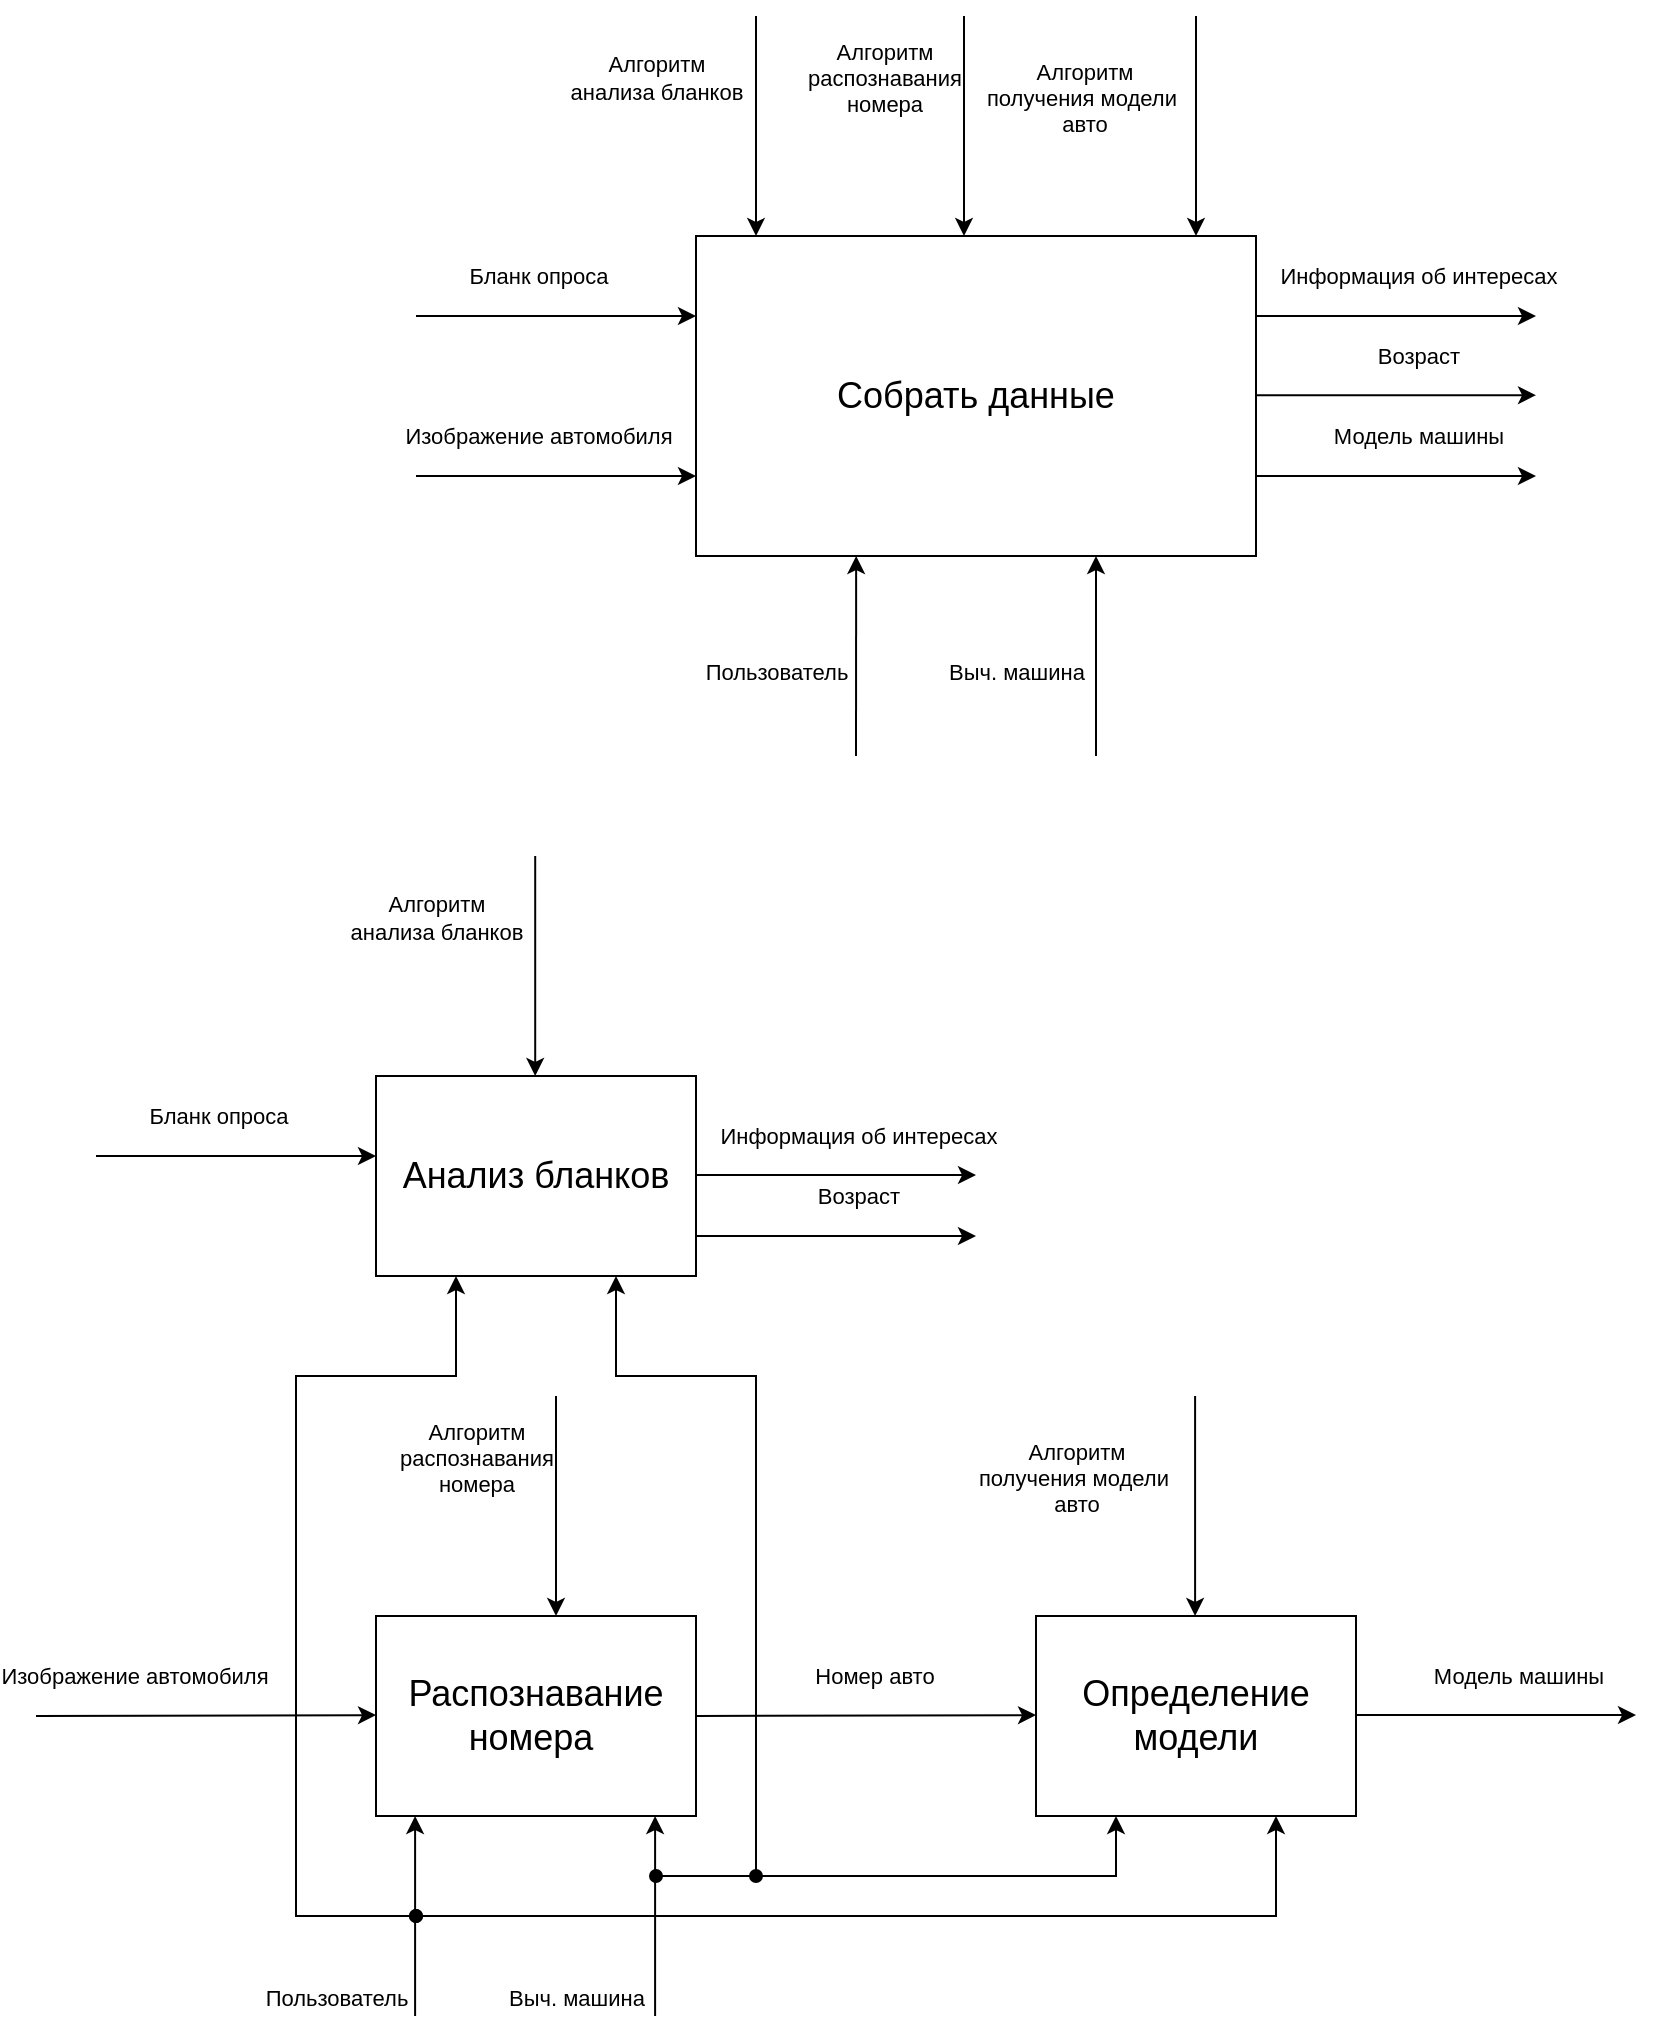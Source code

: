 <mxfile version="24.2.5" type="device">
  <diagram name="Страница — 1" id="YGaJgQn0fWOW3K1h46eJ">
    <mxGraphModel dx="1408" dy="683" grid="1" gridSize="10" guides="1" tooltips="1" connect="1" arrows="1" fold="1" page="1" pageScale="1" pageWidth="827" pageHeight="1169" math="0" shadow="0">
      <root>
        <mxCell id="0" />
        <mxCell id="1" parent="0" />
        <mxCell id="YWejvrZKTuz8gABWBTdF-1" value="&lt;font style=&quot;font-size: 18px;&quot;&gt;Собрать данные&lt;/font&gt;" style="rounded=0;whiteSpace=wrap;html=1;" vertex="1" parent="1">
          <mxGeometry x="280" y="200" width="280" height="160" as="geometry" />
        </mxCell>
        <mxCell id="YWejvrZKTuz8gABWBTdF-2" value="" style="endArrow=classic;html=1;rounded=0;entryX=0;entryY=0.25;entryDx=0;entryDy=0;" edge="1" parent="1" target="YWejvrZKTuz8gABWBTdF-1">
          <mxGeometry width="50" height="50" relative="1" as="geometry">
            <mxPoint x="140" y="240" as="sourcePoint" />
            <mxPoint x="190" y="210" as="targetPoint" />
          </mxGeometry>
        </mxCell>
        <mxCell id="YWejvrZKTuz8gABWBTdF-3" value="Бланк опроса" style="edgeLabel;html=1;align=center;verticalAlign=middle;resizable=0;points=[];" vertex="1" connectable="0" parent="YWejvrZKTuz8gABWBTdF-2">
          <mxGeometry x="-0.481" relative="1" as="geometry">
            <mxPoint x="24" y="-20" as="offset" />
          </mxGeometry>
        </mxCell>
        <mxCell id="YWejvrZKTuz8gABWBTdF-4" value="" style="endArrow=classic;html=1;rounded=0;entryX=0;entryY=0.25;entryDx=0;entryDy=0;" edge="1" parent="1">
          <mxGeometry width="50" height="50" relative="1" as="geometry">
            <mxPoint x="140" y="320" as="sourcePoint" />
            <mxPoint x="280" y="320" as="targetPoint" />
          </mxGeometry>
        </mxCell>
        <mxCell id="YWejvrZKTuz8gABWBTdF-5" value="Изображение автомобиля" style="edgeLabel;html=1;align=center;verticalAlign=middle;resizable=0;points=[];" vertex="1" connectable="0" parent="YWejvrZKTuz8gABWBTdF-4">
          <mxGeometry x="-0.481" relative="1" as="geometry">
            <mxPoint x="24" y="-20" as="offset" />
          </mxGeometry>
        </mxCell>
        <mxCell id="YWejvrZKTuz8gABWBTdF-6" value="" style="endArrow=classic;html=1;rounded=0;entryX=0;entryY=0.25;entryDx=0;entryDy=0;" edge="1" parent="1">
          <mxGeometry width="50" height="50" relative="1" as="geometry">
            <mxPoint x="560" y="240" as="sourcePoint" />
            <mxPoint x="700" y="240" as="targetPoint" />
          </mxGeometry>
        </mxCell>
        <mxCell id="YWejvrZKTuz8gABWBTdF-7" value="Информация об интересах" style="edgeLabel;html=1;align=center;verticalAlign=middle;resizable=0;points=[];" vertex="1" connectable="0" parent="YWejvrZKTuz8gABWBTdF-6">
          <mxGeometry x="-0.481" relative="1" as="geometry">
            <mxPoint x="44" y="-20" as="offset" />
          </mxGeometry>
        </mxCell>
        <mxCell id="YWejvrZKTuz8gABWBTdF-8" value="" style="endArrow=classic;html=1;rounded=0;entryX=0;entryY=0.25;entryDx=0;entryDy=0;" edge="1" parent="1">
          <mxGeometry width="50" height="50" relative="1" as="geometry">
            <mxPoint x="560" y="320" as="sourcePoint" />
            <mxPoint x="700" y="320" as="targetPoint" />
          </mxGeometry>
        </mxCell>
        <mxCell id="YWejvrZKTuz8gABWBTdF-9" value="Модель машины" style="edgeLabel;html=1;align=center;verticalAlign=middle;resizable=0;points=[];" vertex="1" connectable="0" parent="YWejvrZKTuz8gABWBTdF-8">
          <mxGeometry x="-0.481" relative="1" as="geometry">
            <mxPoint x="44" y="-20" as="offset" />
          </mxGeometry>
        </mxCell>
        <mxCell id="YWejvrZKTuz8gABWBTdF-10" value="" style="endArrow=classic;html=1;rounded=0;entryX=0.286;entryY=1;entryDx=0;entryDy=0;entryPerimeter=0;" edge="1" parent="1" target="YWejvrZKTuz8gABWBTdF-1">
          <mxGeometry width="50" height="50" relative="1" as="geometry">
            <mxPoint x="360" y="460" as="sourcePoint" />
            <mxPoint x="360" y="410" as="targetPoint" />
          </mxGeometry>
        </mxCell>
        <mxCell id="YWejvrZKTuz8gABWBTdF-11" value="Пользователь" style="edgeLabel;html=1;align=center;verticalAlign=middle;resizable=0;points=[];" vertex="1" connectable="0" parent="YWejvrZKTuz8gABWBTdF-10">
          <mxGeometry x="-0.147" y="-1" relative="1" as="geometry">
            <mxPoint x="-41" as="offset" />
          </mxGeometry>
        </mxCell>
        <mxCell id="YWejvrZKTuz8gABWBTdF-12" value="" style="endArrow=classic;html=1;rounded=0;entryX=0.286;entryY=1;entryDx=0;entryDy=0;entryPerimeter=0;" edge="1" parent="1">
          <mxGeometry width="50" height="50" relative="1" as="geometry">
            <mxPoint x="480" y="460" as="sourcePoint" />
            <mxPoint x="480" y="360" as="targetPoint" />
          </mxGeometry>
        </mxCell>
        <mxCell id="YWejvrZKTuz8gABWBTdF-13" value="Выч. машина" style="edgeLabel;html=1;align=center;verticalAlign=middle;resizable=0;points=[];" vertex="1" connectable="0" parent="YWejvrZKTuz8gABWBTdF-12">
          <mxGeometry x="-0.147" y="-1" relative="1" as="geometry">
            <mxPoint x="-41" as="offset" />
          </mxGeometry>
        </mxCell>
        <mxCell id="YWejvrZKTuz8gABWBTdF-14" value="" style="endArrow=classic;html=1;rounded=0;entryX=0.25;entryY=0;entryDx=0;entryDy=0;" edge="1" parent="1">
          <mxGeometry width="50" height="50" relative="1" as="geometry">
            <mxPoint x="310" y="90" as="sourcePoint" />
            <mxPoint x="310" y="200" as="targetPoint" />
          </mxGeometry>
        </mxCell>
        <mxCell id="YWejvrZKTuz8gABWBTdF-15" value="Алгоритм&lt;div&gt;анализа бланков&lt;/div&gt;" style="edgeLabel;html=1;align=center;verticalAlign=middle;resizable=0;points=[];" vertex="1" connectable="0" parent="YWejvrZKTuz8gABWBTdF-14">
          <mxGeometry x="-0.605" y="-1" relative="1" as="geometry">
            <mxPoint x="-49" y="9" as="offset" />
          </mxGeometry>
        </mxCell>
        <mxCell id="YWejvrZKTuz8gABWBTdF-16" value="" style="endArrow=classic;html=1;rounded=0;entryX=0.25;entryY=0;entryDx=0;entryDy=0;" edge="1" parent="1">
          <mxGeometry width="50" height="50" relative="1" as="geometry">
            <mxPoint x="414" y="90" as="sourcePoint" />
            <mxPoint x="414" y="200" as="targetPoint" />
          </mxGeometry>
        </mxCell>
        <mxCell id="YWejvrZKTuz8gABWBTdF-17" value="Алгоритм&lt;div&gt;распознавания&lt;/div&gt;&lt;div&gt;номера&lt;/div&gt;" style="edgeLabel;html=1;align=center;verticalAlign=middle;resizable=0;points=[];" vertex="1" connectable="0" parent="YWejvrZKTuz8gABWBTdF-16">
          <mxGeometry x="-0.605" y="-1" relative="1" as="geometry">
            <mxPoint x="-39" y="9" as="offset" />
          </mxGeometry>
        </mxCell>
        <mxCell id="YWejvrZKTuz8gABWBTdF-18" value="" style="endArrow=classic;html=1;rounded=0;entryX=0.25;entryY=0;entryDx=0;entryDy=0;" edge="1" parent="1">
          <mxGeometry width="50" height="50" relative="1" as="geometry">
            <mxPoint x="530" y="90" as="sourcePoint" />
            <mxPoint x="530" y="200" as="targetPoint" />
          </mxGeometry>
        </mxCell>
        <mxCell id="YWejvrZKTuz8gABWBTdF-19" value="Алгоритм&lt;div&gt;получения модели&amp;nbsp;&lt;/div&gt;&lt;div&gt;авто&lt;/div&gt;" style="edgeLabel;html=1;align=center;verticalAlign=middle;resizable=0;points=[];" vertex="1" connectable="0" parent="YWejvrZKTuz8gABWBTdF-18">
          <mxGeometry x="-0.605" y="-1" relative="1" as="geometry">
            <mxPoint x="-55" y="19" as="offset" />
          </mxGeometry>
        </mxCell>
        <mxCell id="YWejvrZKTuz8gABWBTdF-21" value="&lt;font style=&quot;font-size: 18px;&quot;&gt;Анализ бланков&lt;/font&gt;" style="rounded=0;whiteSpace=wrap;html=1;" vertex="1" parent="1">
          <mxGeometry x="120" y="620" width="160" height="100" as="geometry" />
        </mxCell>
        <mxCell id="YWejvrZKTuz8gABWBTdF-22" value="" style="endArrow=classic;html=1;rounded=0;entryX=0.25;entryY=0;entryDx=0;entryDy=0;" edge="1" parent="1">
          <mxGeometry width="50" height="50" relative="1" as="geometry">
            <mxPoint x="199.6" y="510" as="sourcePoint" />
            <mxPoint x="199.6" y="620" as="targetPoint" />
          </mxGeometry>
        </mxCell>
        <mxCell id="YWejvrZKTuz8gABWBTdF-23" value="Алгоритм&lt;div&gt;анализа бланков&lt;/div&gt;" style="edgeLabel;html=1;align=center;verticalAlign=middle;resizable=0;points=[];" vertex="1" connectable="0" parent="YWejvrZKTuz8gABWBTdF-22">
          <mxGeometry x="-0.605" y="-1" relative="1" as="geometry">
            <mxPoint x="-49" y="9" as="offset" />
          </mxGeometry>
        </mxCell>
        <mxCell id="YWejvrZKTuz8gABWBTdF-24" value="" style="endArrow=classic;html=1;rounded=0;entryX=0;entryY=0.25;entryDx=0;entryDy=0;" edge="1" parent="1">
          <mxGeometry width="50" height="50" relative="1" as="geometry">
            <mxPoint x="-20" y="660" as="sourcePoint" />
            <mxPoint x="120" y="660" as="targetPoint" />
          </mxGeometry>
        </mxCell>
        <mxCell id="YWejvrZKTuz8gABWBTdF-25" value="Бланк опроса" style="edgeLabel;html=1;align=center;verticalAlign=middle;resizable=0;points=[];" vertex="1" connectable="0" parent="YWejvrZKTuz8gABWBTdF-24">
          <mxGeometry x="-0.481" relative="1" as="geometry">
            <mxPoint x="24" y="-20" as="offset" />
          </mxGeometry>
        </mxCell>
        <mxCell id="YWejvrZKTuz8gABWBTdF-26" value="" style="endArrow=classic;html=1;rounded=0;entryX=0.286;entryY=1;entryDx=0;entryDy=0;entryPerimeter=0;" edge="1" parent="1">
          <mxGeometry width="50" height="50" relative="1" as="geometry">
            <mxPoint x="139.55" y="1090" as="sourcePoint" />
            <mxPoint x="139.55" y="990" as="targetPoint" />
          </mxGeometry>
        </mxCell>
        <mxCell id="YWejvrZKTuz8gABWBTdF-27" value="Пользователь" style="edgeLabel;html=1;align=center;verticalAlign=middle;resizable=0;points=[];" vertex="1" connectable="0" parent="YWejvrZKTuz8gABWBTdF-26">
          <mxGeometry x="-0.147" y="-1" relative="1" as="geometry">
            <mxPoint x="-41" y="33" as="offset" />
          </mxGeometry>
        </mxCell>
        <mxCell id="YWejvrZKTuz8gABWBTdF-28" value="" style="endArrow=classic;html=1;rounded=0;entryX=0.286;entryY=1;entryDx=0;entryDy=0;entryPerimeter=0;" edge="1" parent="1">
          <mxGeometry width="50" height="50" relative="1" as="geometry">
            <mxPoint x="259.55" y="1090" as="sourcePoint" />
            <mxPoint x="259.55" y="990" as="targetPoint" />
          </mxGeometry>
        </mxCell>
        <mxCell id="YWejvrZKTuz8gABWBTdF-29" value="Выч. машина" style="edgeLabel;html=1;align=center;verticalAlign=middle;resizable=0;points=[];" vertex="1" connectable="0" parent="YWejvrZKTuz8gABWBTdF-28">
          <mxGeometry x="-0.147" y="-1" relative="1" as="geometry">
            <mxPoint x="-41" y="33" as="offset" />
          </mxGeometry>
        </mxCell>
        <mxCell id="YWejvrZKTuz8gABWBTdF-30" value="" style="endArrow=classic;html=1;rounded=0;entryX=0;entryY=0.25;entryDx=0;entryDy=0;" edge="1" parent="1">
          <mxGeometry width="50" height="50" relative="1" as="geometry">
            <mxPoint x="280" y="669.55" as="sourcePoint" />
            <mxPoint x="420" y="669.55" as="targetPoint" />
          </mxGeometry>
        </mxCell>
        <mxCell id="YWejvrZKTuz8gABWBTdF-31" value="Информация об интересах" style="edgeLabel;html=1;align=center;verticalAlign=middle;resizable=0;points=[];" vertex="1" connectable="0" parent="YWejvrZKTuz8gABWBTdF-30">
          <mxGeometry x="-0.481" relative="1" as="geometry">
            <mxPoint x="44" y="-20" as="offset" />
          </mxGeometry>
        </mxCell>
        <mxCell id="YWejvrZKTuz8gABWBTdF-32" value="&lt;font style=&quot;font-size: 18px;&quot;&gt;Распознавание&lt;/font&gt;&lt;div&gt;&lt;font style=&quot;font-size: 18px;&quot;&gt;номера&amp;nbsp;&lt;/font&gt;&lt;/div&gt;" style="rounded=0;whiteSpace=wrap;html=1;" vertex="1" parent="1">
          <mxGeometry x="120" y="890" width="160" height="100" as="geometry" />
        </mxCell>
        <mxCell id="YWejvrZKTuz8gABWBTdF-33" value="" style="endArrow=classic;html=1;rounded=0;edgeStyle=orthogonalEdgeStyle;entryX=0.25;entryY=1;entryDx=0;entryDy=0;startArrow=oval;startFill=1;" edge="1" parent="1" target="YWejvrZKTuz8gABWBTdF-21">
          <mxGeometry width="50" height="50" relative="1" as="geometry">
            <mxPoint x="140" y="1040" as="sourcePoint" />
            <mxPoint x="50" y="860" as="targetPoint" />
            <Array as="points">
              <mxPoint x="80" y="1040" />
              <mxPoint x="80" y="770" />
              <mxPoint x="160" y="770" />
            </Array>
          </mxGeometry>
        </mxCell>
        <mxCell id="YWejvrZKTuz8gABWBTdF-34" value="" style="endArrow=classic;html=1;rounded=0;edgeStyle=orthogonalEdgeStyle;startArrow=oval;startFill=1;" edge="1" parent="1">
          <mxGeometry width="50" height="50" relative="1" as="geometry">
            <mxPoint x="260" y="1020" as="sourcePoint" />
            <mxPoint x="240" y="720" as="targetPoint" />
            <Array as="points">
              <mxPoint x="260" y="1020" />
              <mxPoint x="310" y="1020" />
              <mxPoint x="310" y="770" />
              <mxPoint x="240" y="770" />
            </Array>
          </mxGeometry>
        </mxCell>
        <mxCell id="YWejvrZKTuz8gABWBTdF-35" value="" style="endArrow=classic;html=1;rounded=0;entryX=0.25;entryY=0;entryDx=0;entryDy=0;" edge="1" parent="1">
          <mxGeometry width="50" height="50" relative="1" as="geometry">
            <mxPoint x="210" y="780" as="sourcePoint" />
            <mxPoint x="210" y="890" as="targetPoint" />
          </mxGeometry>
        </mxCell>
        <mxCell id="YWejvrZKTuz8gABWBTdF-36" value="Алгоритм&lt;div&gt;распознавания&lt;/div&gt;&lt;div&gt;номера&lt;/div&gt;" style="edgeLabel;html=1;align=center;verticalAlign=middle;resizable=0;points=[];" vertex="1" connectable="0" parent="YWejvrZKTuz8gABWBTdF-35">
          <mxGeometry x="-0.605" y="-1" relative="1" as="geometry">
            <mxPoint x="-39" y="9" as="offset" />
          </mxGeometry>
        </mxCell>
        <mxCell id="YWejvrZKTuz8gABWBTdF-37" value="" style="endArrow=classic;html=1;rounded=0;entryX=0;entryY=0.25;entryDx=0;entryDy=0;" edge="1" parent="1">
          <mxGeometry width="50" height="50" relative="1" as="geometry">
            <mxPoint x="-50" y="940" as="sourcePoint" />
            <mxPoint x="120" y="939.55" as="targetPoint" />
          </mxGeometry>
        </mxCell>
        <mxCell id="YWejvrZKTuz8gABWBTdF-38" value="Изображение автомобиля" style="edgeLabel;html=1;align=center;verticalAlign=middle;resizable=0;points=[];" vertex="1" connectable="0" parent="YWejvrZKTuz8gABWBTdF-37">
          <mxGeometry x="-0.481" relative="1" as="geometry">
            <mxPoint x="5" y="-20" as="offset" />
          </mxGeometry>
        </mxCell>
        <mxCell id="YWejvrZKTuz8gABWBTdF-39" value="" style="endArrow=classic;html=1;rounded=0;entryX=0;entryY=0.25;entryDx=0;entryDy=0;" edge="1" parent="1">
          <mxGeometry width="50" height="50" relative="1" as="geometry">
            <mxPoint x="280" y="940" as="sourcePoint" />
            <mxPoint x="450" y="939.55" as="targetPoint" />
          </mxGeometry>
        </mxCell>
        <mxCell id="YWejvrZKTuz8gABWBTdF-40" value="Номер авто" style="edgeLabel;html=1;align=center;verticalAlign=middle;resizable=0;points=[];" vertex="1" connectable="0" parent="YWejvrZKTuz8gABWBTdF-39">
          <mxGeometry x="-0.481" relative="1" as="geometry">
            <mxPoint x="45" y="-20" as="offset" />
          </mxGeometry>
        </mxCell>
        <mxCell id="YWejvrZKTuz8gABWBTdF-41" value="&lt;span style=&quot;font-size: 18px;&quot;&gt;Определение модели&lt;/span&gt;" style="rounded=0;whiteSpace=wrap;html=1;" vertex="1" parent="1">
          <mxGeometry x="450" y="890" width="160" height="100" as="geometry" />
        </mxCell>
        <mxCell id="YWejvrZKTuz8gABWBTdF-42" value="" style="endArrow=classic;html=1;rounded=0;edgeStyle=orthogonalEdgeStyle;startArrow=oval;startFill=1;entryX=0.25;entryY=1;entryDx=0;entryDy=0;" edge="1" parent="1" target="YWejvrZKTuz8gABWBTdF-41">
          <mxGeometry width="50" height="50" relative="1" as="geometry">
            <mxPoint x="310" y="1020" as="sourcePoint" />
            <mxPoint x="290" y="700" as="targetPoint" />
            <Array as="points">
              <mxPoint x="490" y="1020" />
            </Array>
          </mxGeometry>
        </mxCell>
        <mxCell id="YWejvrZKTuz8gABWBTdF-43" value="" style="endArrow=classic;html=1;rounded=0;edgeStyle=orthogonalEdgeStyle;startArrow=oval;startFill=1;entryX=0.75;entryY=1;entryDx=0;entryDy=0;" edge="1" parent="1" target="YWejvrZKTuz8gABWBTdF-41">
          <mxGeometry width="50" height="50" relative="1" as="geometry">
            <mxPoint x="140" y="1040" as="sourcePoint" />
            <mxPoint x="320" y="1010" as="targetPoint" />
            <Array as="points">
              <mxPoint x="570" y="1040" />
            </Array>
          </mxGeometry>
        </mxCell>
        <mxCell id="YWejvrZKTuz8gABWBTdF-44" value="" style="endArrow=classic;html=1;rounded=0;entryX=0.25;entryY=0;entryDx=0;entryDy=0;" edge="1" parent="1">
          <mxGeometry width="50" height="50" relative="1" as="geometry">
            <mxPoint x="529.55" y="780" as="sourcePoint" />
            <mxPoint x="529.55" y="890" as="targetPoint" />
          </mxGeometry>
        </mxCell>
        <mxCell id="YWejvrZKTuz8gABWBTdF-45" value="Алгоритм&lt;div&gt;получения модели&amp;nbsp;&lt;/div&gt;&lt;div&gt;авто&lt;/div&gt;" style="edgeLabel;html=1;align=center;verticalAlign=middle;resizable=0;points=[];" vertex="1" connectable="0" parent="YWejvrZKTuz8gABWBTdF-44">
          <mxGeometry x="-0.605" y="-1" relative="1" as="geometry">
            <mxPoint x="-59" y="19" as="offset" />
          </mxGeometry>
        </mxCell>
        <mxCell id="YWejvrZKTuz8gABWBTdF-46" value="" style="endArrow=classic;html=1;rounded=0;entryX=0;entryY=0.25;entryDx=0;entryDy=0;" edge="1" parent="1">
          <mxGeometry width="50" height="50" relative="1" as="geometry">
            <mxPoint x="610" y="939.55" as="sourcePoint" />
            <mxPoint x="750" y="939.55" as="targetPoint" />
          </mxGeometry>
        </mxCell>
        <mxCell id="YWejvrZKTuz8gABWBTdF-47" value="Модель машины" style="edgeLabel;html=1;align=center;verticalAlign=middle;resizable=0;points=[];" vertex="1" connectable="0" parent="YWejvrZKTuz8gABWBTdF-46">
          <mxGeometry x="-0.481" relative="1" as="geometry">
            <mxPoint x="44" y="-20" as="offset" />
          </mxGeometry>
        </mxCell>
        <mxCell id="YWejvrZKTuz8gABWBTdF-48" value="" style="endArrow=classic;html=1;rounded=0;entryX=0;entryY=0.25;entryDx=0;entryDy=0;" edge="1" parent="1">
          <mxGeometry width="50" height="50" relative="1" as="geometry">
            <mxPoint x="560" y="279.58" as="sourcePoint" />
            <mxPoint x="700" y="279.58" as="targetPoint" />
          </mxGeometry>
        </mxCell>
        <mxCell id="YWejvrZKTuz8gABWBTdF-49" value="Возраст" style="edgeLabel;html=1;align=center;verticalAlign=middle;resizable=0;points=[];" vertex="1" connectable="0" parent="YWejvrZKTuz8gABWBTdF-48">
          <mxGeometry x="-0.481" relative="1" as="geometry">
            <mxPoint x="44" y="-20" as="offset" />
          </mxGeometry>
        </mxCell>
        <mxCell id="YWejvrZKTuz8gABWBTdF-50" value="" style="endArrow=classic;html=1;rounded=0;entryX=0;entryY=0.25;entryDx=0;entryDy=0;" edge="1" parent="1">
          <mxGeometry width="50" height="50" relative="1" as="geometry">
            <mxPoint x="280" y="700" as="sourcePoint" />
            <mxPoint x="420" y="700" as="targetPoint" />
          </mxGeometry>
        </mxCell>
        <mxCell id="YWejvrZKTuz8gABWBTdF-51" value="Возраст" style="edgeLabel;html=1;align=center;verticalAlign=middle;resizable=0;points=[];" vertex="1" connectable="0" parent="YWejvrZKTuz8gABWBTdF-50">
          <mxGeometry x="-0.481" relative="1" as="geometry">
            <mxPoint x="44" y="-20" as="offset" />
          </mxGeometry>
        </mxCell>
      </root>
    </mxGraphModel>
  </diagram>
</mxfile>
